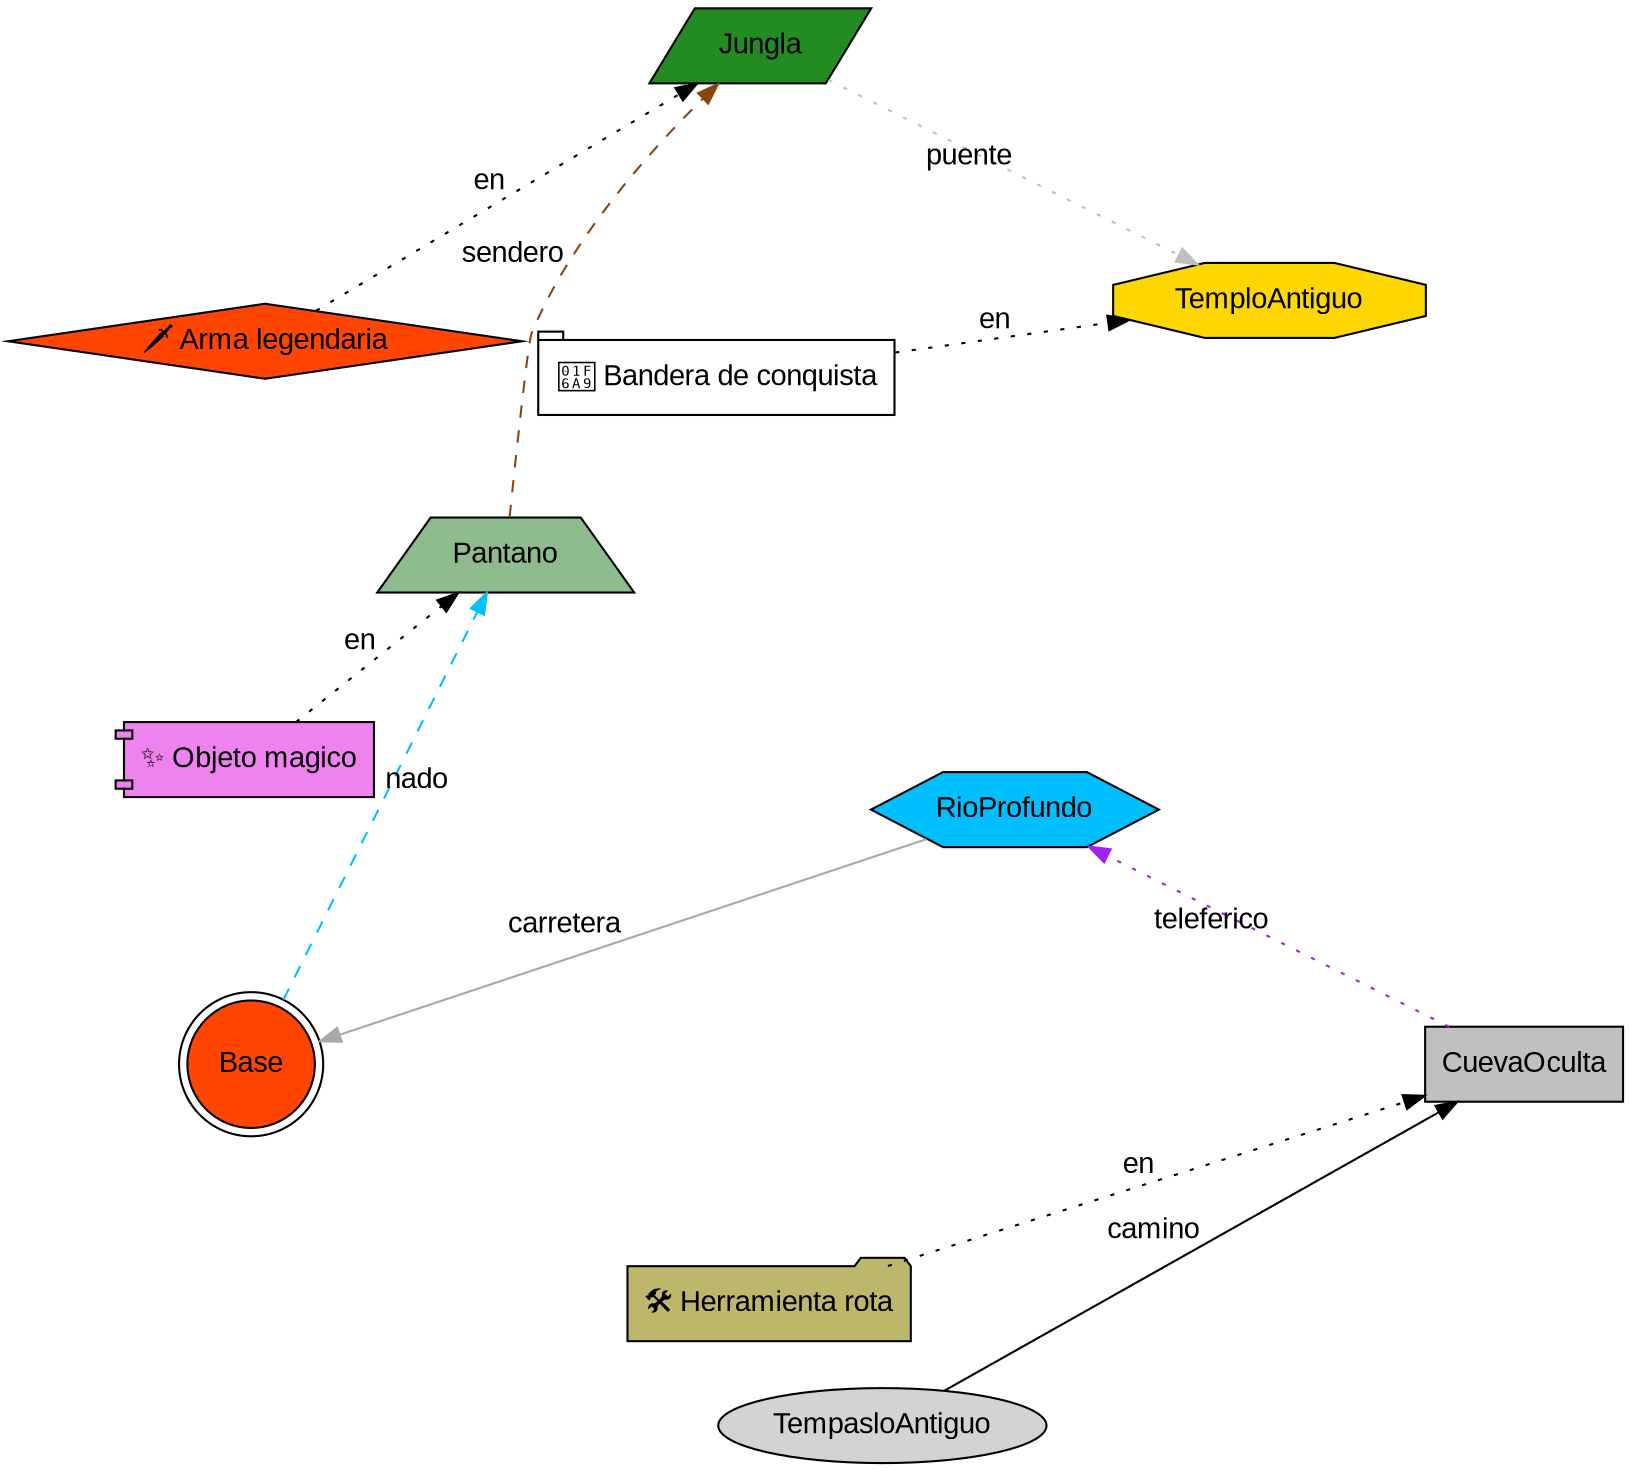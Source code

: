 digraph "Expe@dicion Volcanica" {
  // Configuración general
  graph [layout=neato, splines=true, overlap=false, fontname="Arial"]; // permite uso de coordenadas
  node [fontname="Arial", style=filled];
  edge [fontname="Arial"];

  // Lugares
  "Base" [shape=doublecircle, fillcolor="orangered", label="Base", pos="0,0!"];
  "Pantano" [shape=trapezium, fillcolor="darkseagreen", label="Pantano", pos="1,2!"];
  "Jungla" [shape=parallelogram, fillcolor="forestgreen", label="Jungla", pos="2,4!"];
  "TemploAntiguo" [shape=octagon, fillcolor="gold", label="TemploAntiguo", pos="4,3!"];
  "RioProfundo" [shape=hexagon, fillcolor="deepskyblue", label="RioProfundo", pos="3,1!"];
  "CuevaOculta" [shape=box, fillcolor="gray", label="CuevaOculta", pos="5,0!"];

  // Objetos en coordenadas específicas

  // Objetos en lugares
  "obj_Arma_legendaria" [shape=diamond, fillcolor="orangered", label="🗡️ Arma legendaria"];
  "obj_Arma_legendaria" -> "Jungla" [label="en", style=dotted, arrowhead=normal];
  "obj_Bandera_de_conquista" [shape=tab, fillcolor="white", label="🚩 Bandera de conquista"];
  "obj_Bandera_de_conquista" -> "TemploAntiguo" [label="en", style=dotted, arrowhead=normal];
  "obj_Objeto_magico" [shape=component, fillcolor="violet", label="✨ Objeto magico"];
  "obj_Objeto_magico" -> "Pantano" [label="en", style=dotted, arrowhead=normal];
  "obj_Herramienta_rota" [shape=folder, fillcolor="darkkhaki", label="🛠️ Herramienta rota"];
  "obj_Herramienta_rota" -> "CuevaOculta" [label="en", style=dotted, arrowhead=normal];

  // Conexiones entre lugares
  "Base" -> "Pantano" [label="nado", color="deepskyblue", style=dashed];
  "Pantano" -> "Jungla" [label="sendero", color="saddlebrown", style=dashed];
  "Jungla" -> "TemploAntiguo" [label="puente", color="gray", style=dotted];
  "TempasloAntiguo" -> "CuevaOculta" [label="camino", color="black", style=solid];
  "RioProfundo" -> "Base" [label="carretera", color="darkgray", style=solid];
  "CuevaOculta" -> "RioProfundo" [label="teleferico", color="purple", style=dotted];
}

